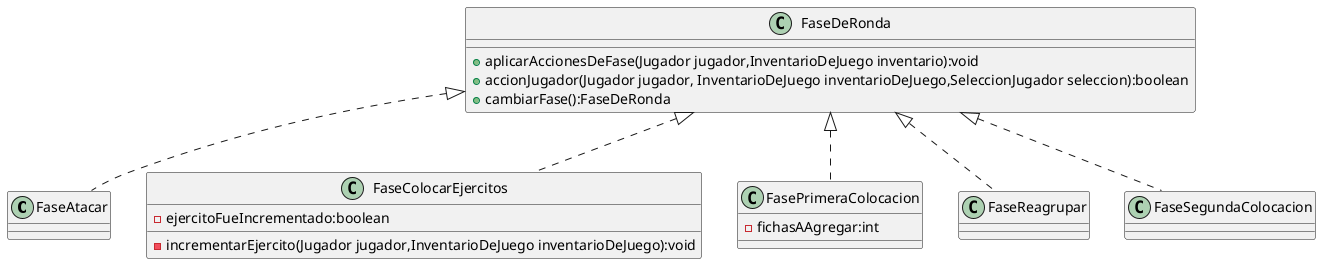 @startuml
class FaseAtacar{
}

class FaseColocarEjercitos{
- ejercitoFueIncrementado:boolean
- incrementarEjercito(Jugador jugador,InventarioDeJuego inventarioDeJuego):void
}

class FaseDeRonda{
+ aplicarAccionesDeFase(Jugador jugador,InventarioDeJuego inventario):void
+ accionJugador(Jugador jugador, InventarioDeJuego inventarioDeJuego,SeleccionJugador seleccion):boolean
+ cambiarFase():FaseDeRonda
}

class FasePrimeraColocacion{
- fichasAAgregar:int
}

class FaseReagrupar{
}

class FaseSegundaColocacion{
}


FaseDeRonda <|.. FaseAtacar
FaseDeRonda <|.. FaseColocarEjercitos
FaseDeRonda <|.. FasePrimeraColocacion
FaseDeRonda <|.. FaseSegundaColocacion
FaseDeRonda <|.. FaseReagrupar
@enduml
